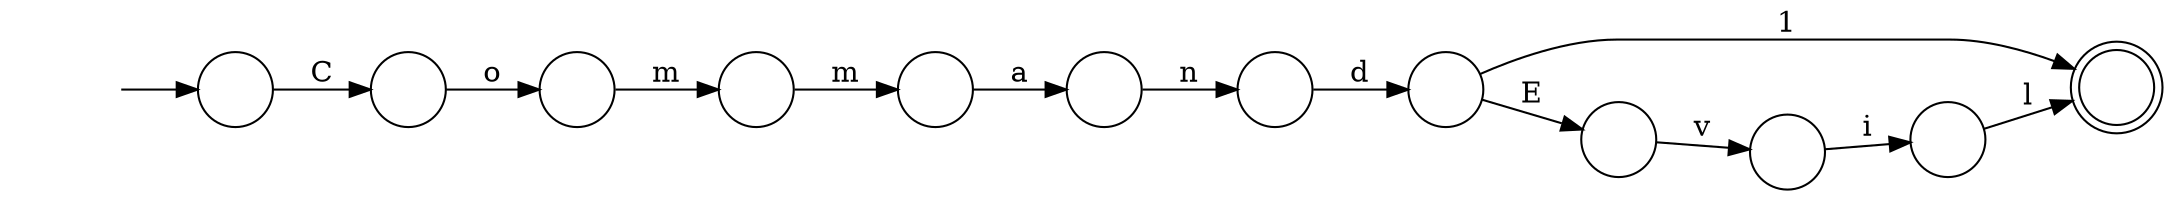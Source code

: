 digraph Automaton {
  rankdir = LR;
  0 [shape=circle,label=""];
  0 -> 10 [label="m"]
  1 [shape=doublecircle,label=""];
  2 [shape=circle,label=""];
  2 -> 11 [label="v"]
  3 [shape=circle,label=""];
  3 -> 4 [label="a"]
  4 [shape=circle,label=""];
  4 -> 8 [label="n"]
  5 [shape=circle,label=""];
  5 -> 1 [label="1"]
  5 -> 2 [label="E"]
  6 [shape=circle,label=""];
  6 -> 1 [label="l"]
  7 [shape=circle,label=""];
  initial [shape=plaintext,label=""];
  initial -> 7
  7 -> 9 [label="C"]
  8 [shape=circle,label=""];
  8 -> 5 [label="d"]
  9 [shape=circle,label=""];
  9 -> 0 [label="o"]
  10 [shape=circle,label=""];
  10 -> 3 [label="m"]
  11 [shape=circle,label=""];
  11 -> 6 [label="i"]
}
